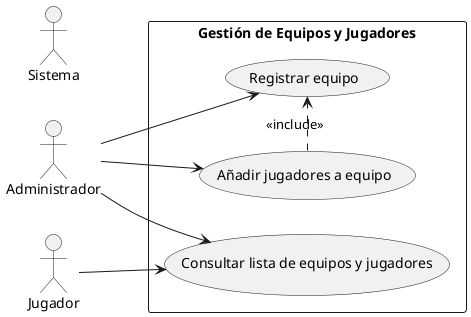 @startuml
left to right direction

actor Administrador
actor Jugador
actor Sistema

rectangle "Gestión de Equipos y Jugadores" {
    usecase "Registrar equipo" as UC1
    usecase "Añadir jugadores a equipo" as UC2
    usecase "Consultar lista de equipos y jugadores" as UC3
}

Administrador --> UC1
Administrador --> UC2
Administrador --> UC3
Jugador --> UC3

UC2 .> UC1 : <<include>>

@enduml
